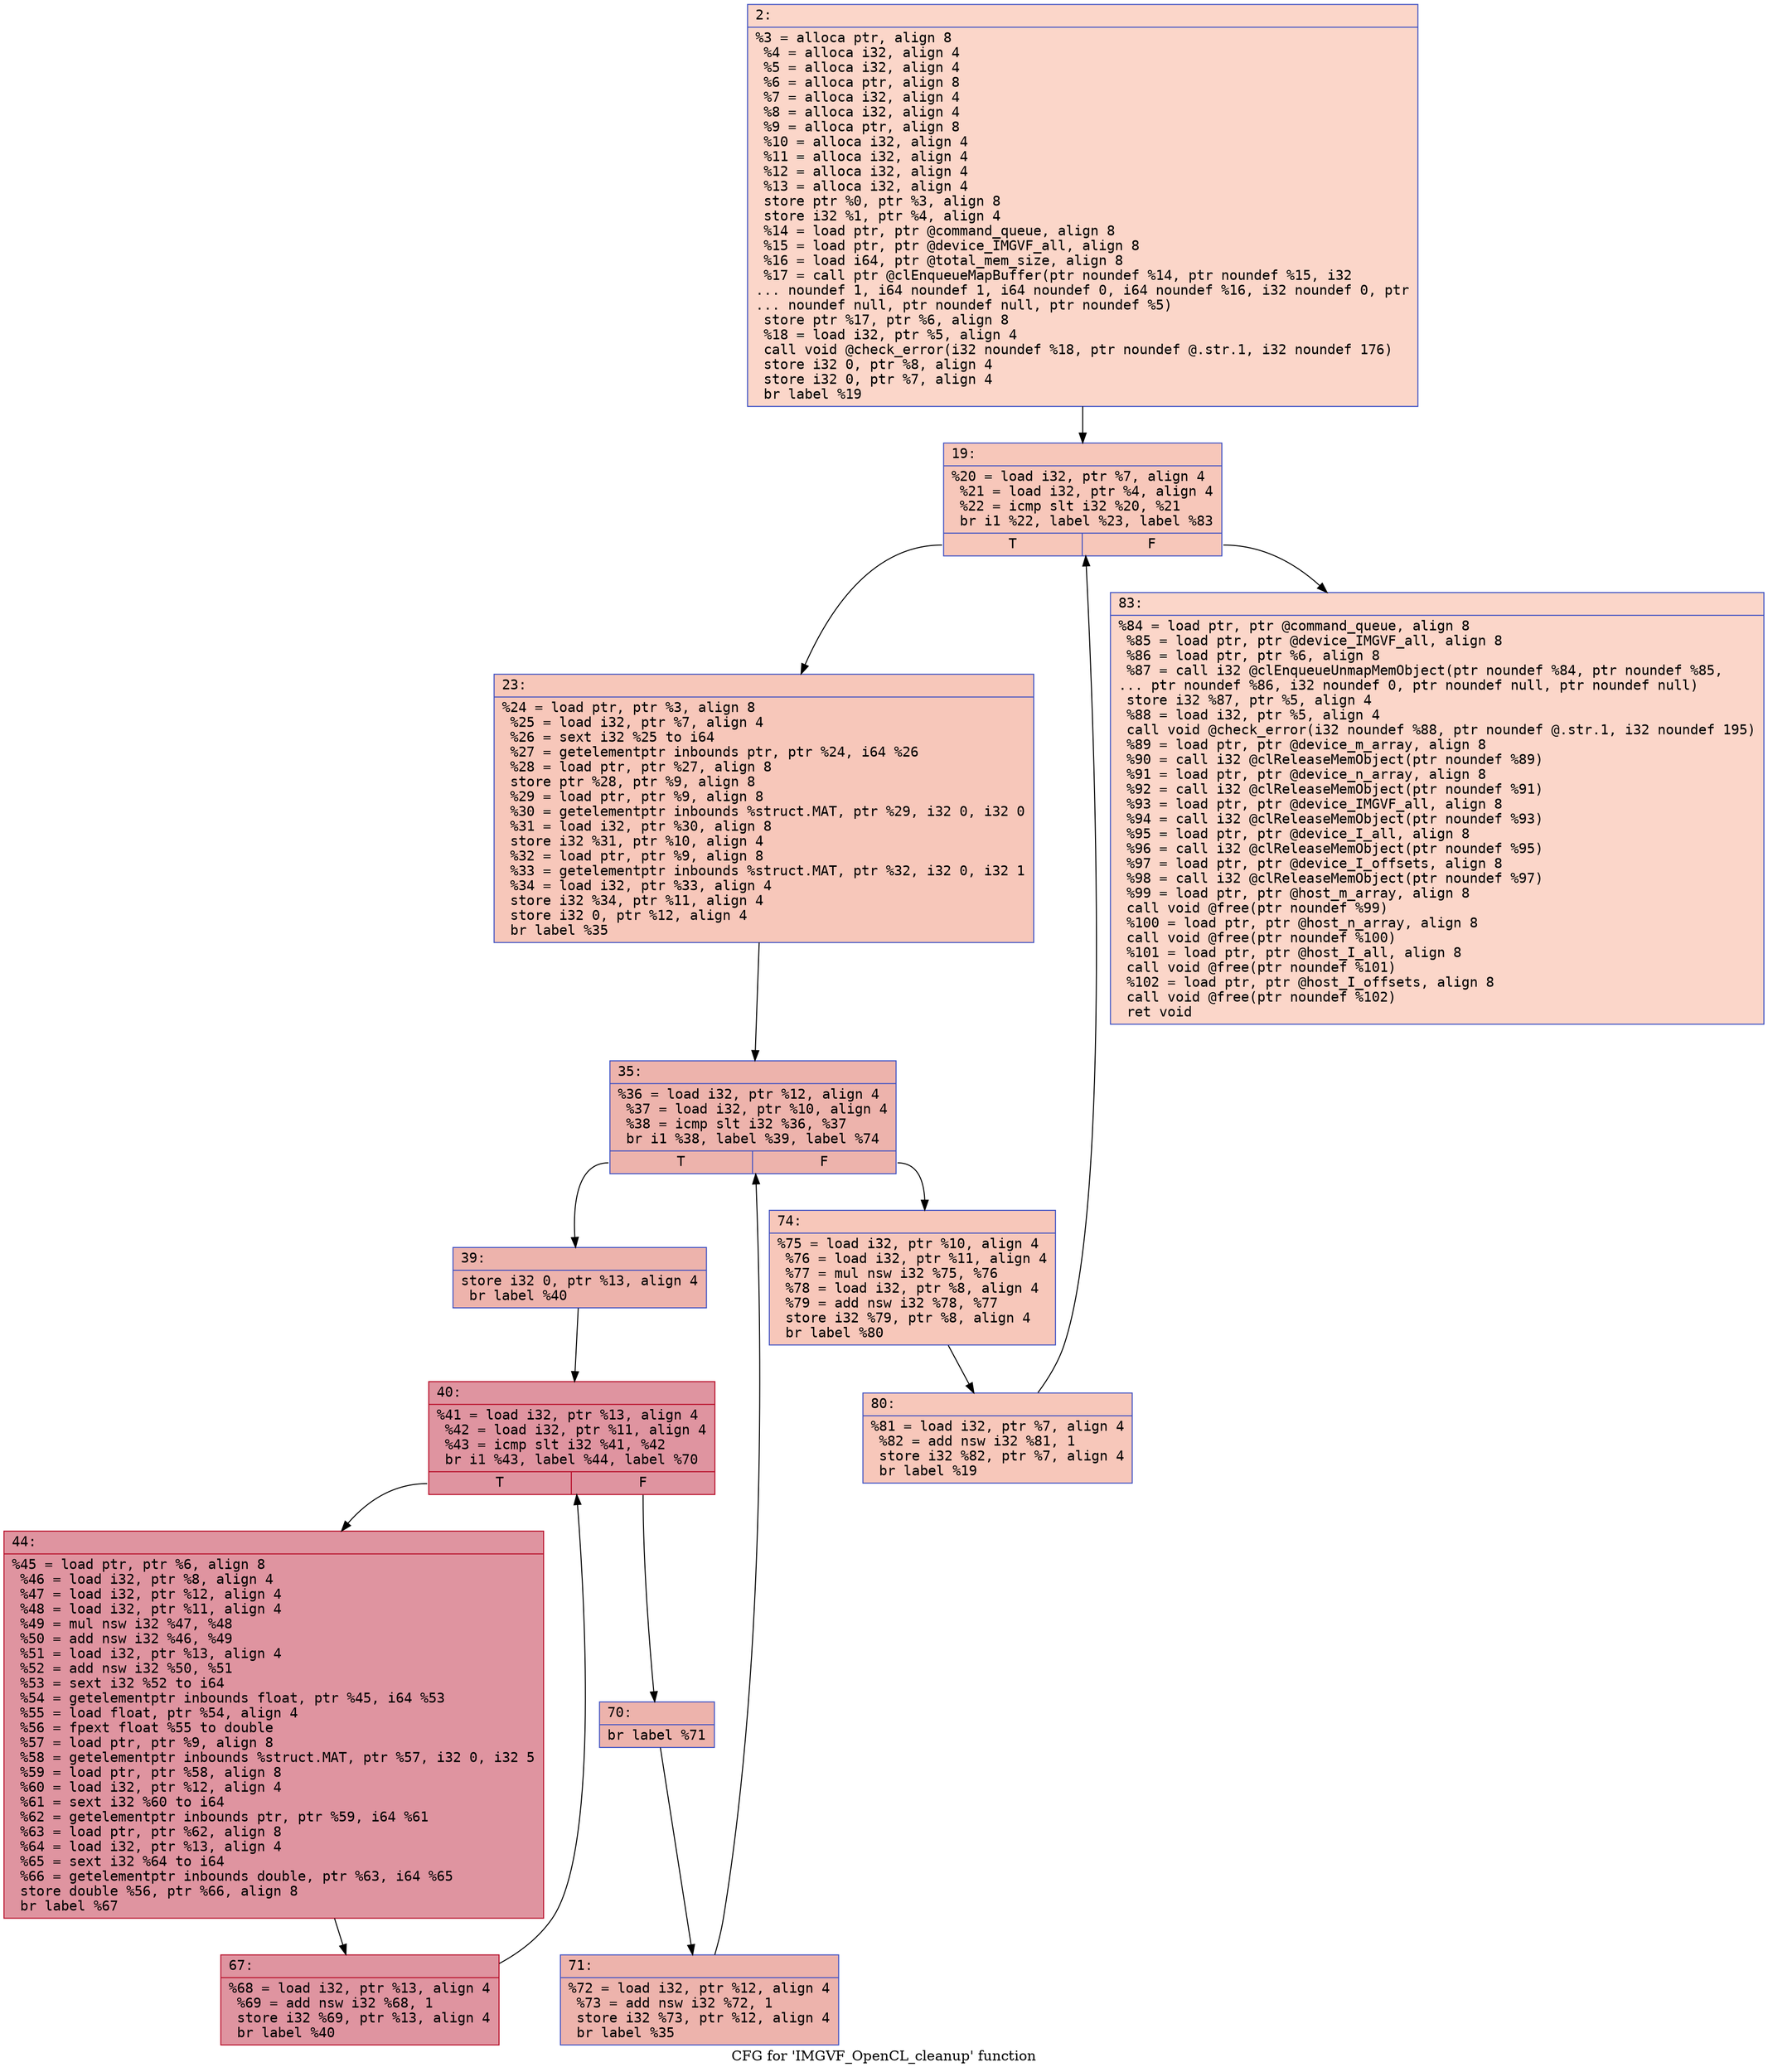 digraph "CFG for 'IMGVF_OpenCL_cleanup' function" {
	label="CFG for 'IMGVF_OpenCL_cleanup' function";

	Node0x600001ad2760 [shape=record,color="#3d50c3ff", style=filled, fillcolor="#f6a38570" fontname="Courier",label="{2:\l|  %3 = alloca ptr, align 8\l  %4 = alloca i32, align 4\l  %5 = alloca i32, align 4\l  %6 = alloca ptr, align 8\l  %7 = alloca i32, align 4\l  %8 = alloca i32, align 4\l  %9 = alloca ptr, align 8\l  %10 = alloca i32, align 4\l  %11 = alloca i32, align 4\l  %12 = alloca i32, align 4\l  %13 = alloca i32, align 4\l  store ptr %0, ptr %3, align 8\l  store i32 %1, ptr %4, align 4\l  %14 = load ptr, ptr @command_queue, align 8\l  %15 = load ptr, ptr @device_IMGVF_all, align 8\l  %16 = load i64, ptr @total_mem_size, align 8\l  %17 = call ptr @clEnqueueMapBuffer(ptr noundef %14, ptr noundef %15, i32\l... noundef 1, i64 noundef 1, i64 noundef 0, i64 noundef %16, i32 noundef 0, ptr\l... noundef null, ptr noundef null, ptr noundef %5)\l  store ptr %17, ptr %6, align 8\l  %18 = load i32, ptr %5, align 4\l  call void @check_error(i32 noundef %18, ptr noundef @.str.1, i32 noundef 176)\l  store i32 0, ptr %8, align 4\l  store i32 0, ptr %7, align 4\l  br label %19\l}"];
	Node0x600001ad2760 -> Node0x600001ad27b0[tooltip="2 -> 19\nProbability 100.00%" ];
	Node0x600001ad27b0 [shape=record,color="#3d50c3ff", style=filled, fillcolor="#ec7f6370" fontname="Courier",label="{19:\l|  %20 = load i32, ptr %7, align 4\l  %21 = load i32, ptr %4, align 4\l  %22 = icmp slt i32 %20, %21\l  br i1 %22, label %23, label %83\l|{<s0>T|<s1>F}}"];
	Node0x600001ad27b0:s0 -> Node0x600001ad2800[tooltip="19 -> 23\nProbability 96.88%" ];
	Node0x600001ad27b0:s1 -> Node0x600001ad2b20[tooltip="19 -> 83\nProbability 3.12%" ];
	Node0x600001ad2800 [shape=record,color="#3d50c3ff", style=filled, fillcolor="#ec7f6370" fontname="Courier",label="{23:\l|  %24 = load ptr, ptr %3, align 8\l  %25 = load i32, ptr %7, align 4\l  %26 = sext i32 %25 to i64\l  %27 = getelementptr inbounds ptr, ptr %24, i64 %26\l  %28 = load ptr, ptr %27, align 8\l  store ptr %28, ptr %9, align 8\l  %29 = load ptr, ptr %9, align 8\l  %30 = getelementptr inbounds %struct.MAT, ptr %29, i32 0, i32 0\l  %31 = load i32, ptr %30, align 8\l  store i32 %31, ptr %10, align 4\l  %32 = load ptr, ptr %9, align 8\l  %33 = getelementptr inbounds %struct.MAT, ptr %32, i32 0, i32 1\l  %34 = load i32, ptr %33, align 4\l  store i32 %34, ptr %11, align 4\l  store i32 0, ptr %12, align 4\l  br label %35\l}"];
	Node0x600001ad2800 -> Node0x600001ad2850[tooltip="23 -> 35\nProbability 100.00%" ];
	Node0x600001ad2850 [shape=record,color="#3d50c3ff", style=filled, fillcolor="#d6524470" fontname="Courier",label="{35:\l|  %36 = load i32, ptr %12, align 4\l  %37 = load i32, ptr %10, align 4\l  %38 = icmp slt i32 %36, %37\l  br i1 %38, label %39, label %74\l|{<s0>T|<s1>F}}"];
	Node0x600001ad2850:s0 -> Node0x600001ad28a0[tooltip="35 -> 39\nProbability 96.88%" ];
	Node0x600001ad2850:s1 -> Node0x600001ad2a80[tooltip="35 -> 74\nProbability 3.12%" ];
	Node0x600001ad28a0 [shape=record,color="#3d50c3ff", style=filled, fillcolor="#d6524470" fontname="Courier",label="{39:\l|  store i32 0, ptr %13, align 4\l  br label %40\l}"];
	Node0x600001ad28a0 -> Node0x600001ad28f0[tooltip="39 -> 40\nProbability 100.00%" ];
	Node0x600001ad28f0 [shape=record,color="#b70d28ff", style=filled, fillcolor="#b70d2870" fontname="Courier",label="{40:\l|  %41 = load i32, ptr %13, align 4\l  %42 = load i32, ptr %11, align 4\l  %43 = icmp slt i32 %41, %42\l  br i1 %43, label %44, label %70\l|{<s0>T|<s1>F}}"];
	Node0x600001ad28f0:s0 -> Node0x600001ad2940[tooltip="40 -> 44\nProbability 96.88%" ];
	Node0x600001ad28f0:s1 -> Node0x600001ad29e0[tooltip="40 -> 70\nProbability 3.12%" ];
	Node0x600001ad2940 [shape=record,color="#b70d28ff", style=filled, fillcolor="#b70d2870" fontname="Courier",label="{44:\l|  %45 = load ptr, ptr %6, align 8\l  %46 = load i32, ptr %8, align 4\l  %47 = load i32, ptr %12, align 4\l  %48 = load i32, ptr %11, align 4\l  %49 = mul nsw i32 %47, %48\l  %50 = add nsw i32 %46, %49\l  %51 = load i32, ptr %13, align 4\l  %52 = add nsw i32 %50, %51\l  %53 = sext i32 %52 to i64\l  %54 = getelementptr inbounds float, ptr %45, i64 %53\l  %55 = load float, ptr %54, align 4\l  %56 = fpext float %55 to double\l  %57 = load ptr, ptr %9, align 8\l  %58 = getelementptr inbounds %struct.MAT, ptr %57, i32 0, i32 5\l  %59 = load ptr, ptr %58, align 8\l  %60 = load i32, ptr %12, align 4\l  %61 = sext i32 %60 to i64\l  %62 = getelementptr inbounds ptr, ptr %59, i64 %61\l  %63 = load ptr, ptr %62, align 8\l  %64 = load i32, ptr %13, align 4\l  %65 = sext i32 %64 to i64\l  %66 = getelementptr inbounds double, ptr %63, i64 %65\l  store double %56, ptr %66, align 8\l  br label %67\l}"];
	Node0x600001ad2940 -> Node0x600001ad2990[tooltip="44 -> 67\nProbability 100.00%" ];
	Node0x600001ad2990 [shape=record,color="#b70d28ff", style=filled, fillcolor="#b70d2870" fontname="Courier",label="{67:\l|  %68 = load i32, ptr %13, align 4\l  %69 = add nsw i32 %68, 1\l  store i32 %69, ptr %13, align 4\l  br label %40\l}"];
	Node0x600001ad2990 -> Node0x600001ad28f0[tooltip="67 -> 40\nProbability 100.00%" ];
	Node0x600001ad29e0 [shape=record,color="#3d50c3ff", style=filled, fillcolor="#d6524470" fontname="Courier",label="{70:\l|  br label %71\l}"];
	Node0x600001ad29e0 -> Node0x600001ad2a30[tooltip="70 -> 71\nProbability 100.00%" ];
	Node0x600001ad2a30 [shape=record,color="#3d50c3ff", style=filled, fillcolor="#d6524470" fontname="Courier",label="{71:\l|  %72 = load i32, ptr %12, align 4\l  %73 = add nsw i32 %72, 1\l  store i32 %73, ptr %12, align 4\l  br label %35\l}"];
	Node0x600001ad2a30 -> Node0x600001ad2850[tooltip="71 -> 35\nProbability 100.00%" ];
	Node0x600001ad2a80 [shape=record,color="#3d50c3ff", style=filled, fillcolor="#ec7f6370" fontname="Courier",label="{74:\l|  %75 = load i32, ptr %10, align 4\l  %76 = load i32, ptr %11, align 4\l  %77 = mul nsw i32 %75, %76\l  %78 = load i32, ptr %8, align 4\l  %79 = add nsw i32 %78, %77\l  store i32 %79, ptr %8, align 4\l  br label %80\l}"];
	Node0x600001ad2a80 -> Node0x600001ad2ad0[tooltip="74 -> 80\nProbability 100.00%" ];
	Node0x600001ad2ad0 [shape=record,color="#3d50c3ff", style=filled, fillcolor="#ec7f6370" fontname="Courier",label="{80:\l|  %81 = load i32, ptr %7, align 4\l  %82 = add nsw i32 %81, 1\l  store i32 %82, ptr %7, align 4\l  br label %19\l}"];
	Node0x600001ad2ad0 -> Node0x600001ad27b0[tooltip="80 -> 19\nProbability 100.00%" ];
	Node0x600001ad2b20 [shape=record,color="#3d50c3ff", style=filled, fillcolor="#f6a38570" fontname="Courier",label="{83:\l|  %84 = load ptr, ptr @command_queue, align 8\l  %85 = load ptr, ptr @device_IMGVF_all, align 8\l  %86 = load ptr, ptr %6, align 8\l  %87 = call i32 @clEnqueueUnmapMemObject(ptr noundef %84, ptr noundef %85,\l... ptr noundef %86, i32 noundef 0, ptr noundef null, ptr noundef null)\l  store i32 %87, ptr %5, align 4\l  %88 = load i32, ptr %5, align 4\l  call void @check_error(i32 noundef %88, ptr noundef @.str.1, i32 noundef 195)\l  %89 = load ptr, ptr @device_m_array, align 8\l  %90 = call i32 @clReleaseMemObject(ptr noundef %89)\l  %91 = load ptr, ptr @device_n_array, align 8\l  %92 = call i32 @clReleaseMemObject(ptr noundef %91)\l  %93 = load ptr, ptr @device_IMGVF_all, align 8\l  %94 = call i32 @clReleaseMemObject(ptr noundef %93)\l  %95 = load ptr, ptr @device_I_all, align 8\l  %96 = call i32 @clReleaseMemObject(ptr noundef %95)\l  %97 = load ptr, ptr @device_I_offsets, align 8\l  %98 = call i32 @clReleaseMemObject(ptr noundef %97)\l  %99 = load ptr, ptr @host_m_array, align 8\l  call void @free(ptr noundef %99)\l  %100 = load ptr, ptr @host_n_array, align 8\l  call void @free(ptr noundef %100)\l  %101 = load ptr, ptr @host_I_all, align 8\l  call void @free(ptr noundef %101)\l  %102 = load ptr, ptr @host_I_offsets, align 8\l  call void @free(ptr noundef %102)\l  ret void\l}"];
}
